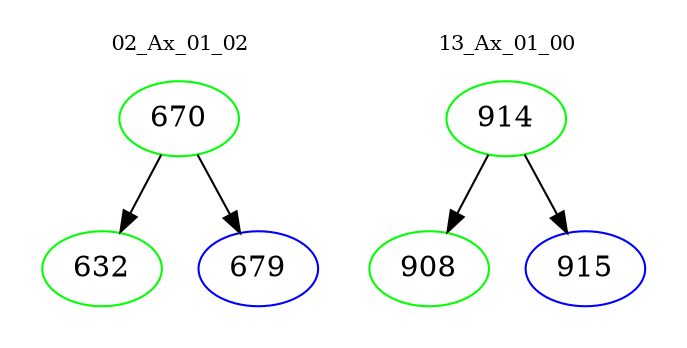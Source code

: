 digraph{
subgraph cluster_0 {
color = white
label = "02_Ax_01_02";
fontsize=10;
T0_670 [label="670", color="green"]
T0_670 -> T0_632 [color="black"]
T0_632 [label="632", color="green"]
T0_670 -> T0_679 [color="black"]
T0_679 [label="679", color="blue"]
}
subgraph cluster_1 {
color = white
label = "13_Ax_01_00";
fontsize=10;
T1_914 [label="914", color="green"]
T1_914 -> T1_908 [color="black"]
T1_908 [label="908", color="green"]
T1_914 -> T1_915 [color="black"]
T1_915 [label="915", color="blue"]
}
}
